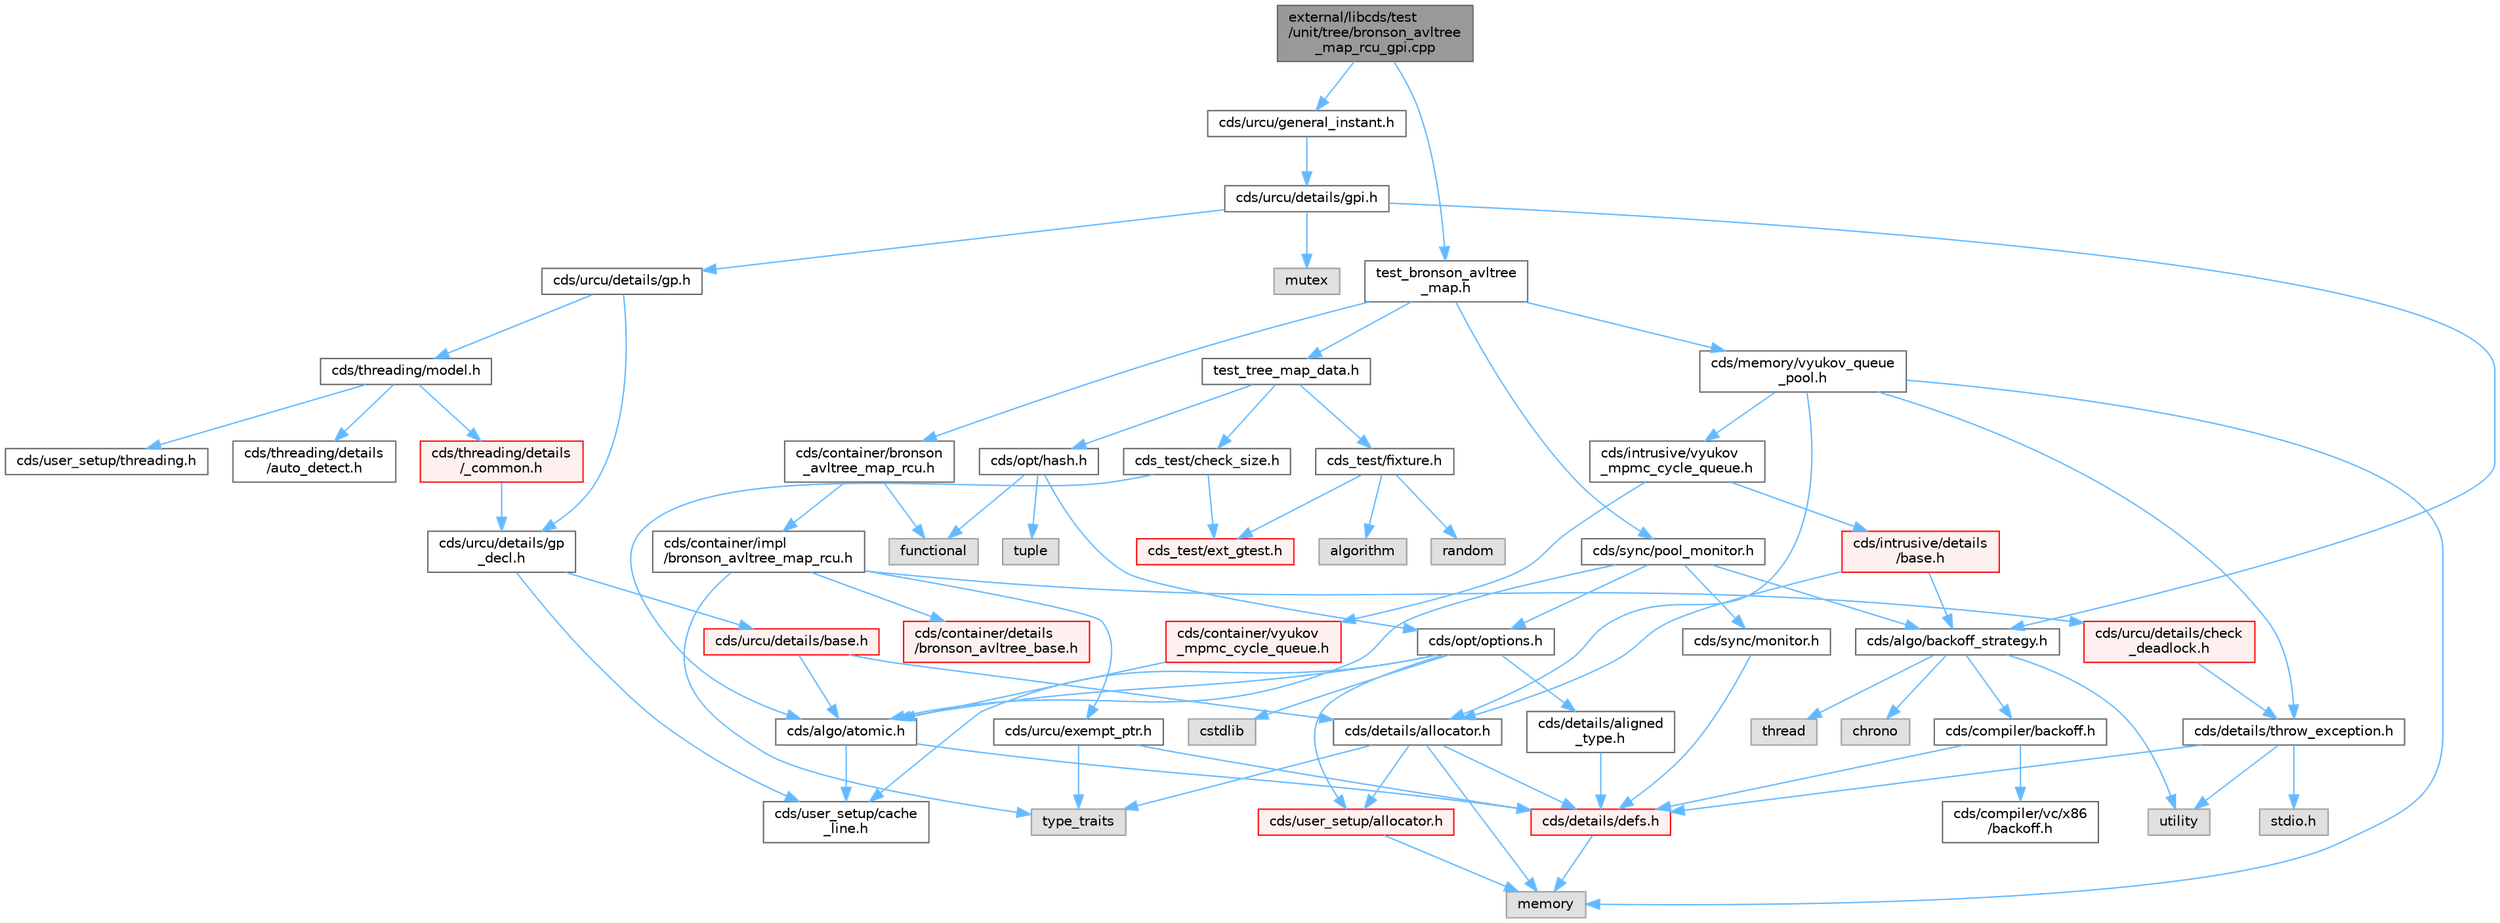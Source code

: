 digraph "external/libcds/test/unit/tree/bronson_avltree_map_rcu_gpi.cpp"
{
 // LATEX_PDF_SIZE
  bgcolor="transparent";
  edge [fontname=Helvetica,fontsize=10,labelfontname=Helvetica,labelfontsize=10];
  node [fontname=Helvetica,fontsize=10,shape=box,height=0.2,width=0.4];
  Node1 [id="Node000001",label="external/libcds/test\l/unit/tree/bronson_avltree\l_map_rcu_gpi.cpp",height=0.2,width=0.4,color="gray40", fillcolor="grey60", style="filled", fontcolor="black",tooltip=" "];
  Node1 -> Node2 [id="edge1_Node000001_Node000002",color="steelblue1",style="solid",tooltip=" "];
  Node2 [id="Node000002",label="cds/urcu/general_instant.h",height=0.2,width=0.4,color="grey40", fillcolor="white", style="filled",URL="$general__instant_8h.html",tooltip=" "];
  Node2 -> Node3 [id="edge2_Node000002_Node000003",color="steelblue1",style="solid",tooltip=" "];
  Node3 [id="Node000003",label="cds/urcu/details/gpi.h",height=0.2,width=0.4,color="grey40", fillcolor="white", style="filled",URL="$gpi_8h.html",tooltip=" "];
  Node3 -> Node4 [id="edge3_Node000003_Node000004",color="steelblue1",style="solid",tooltip=" "];
  Node4 [id="Node000004",label="mutex",height=0.2,width=0.4,color="grey60", fillcolor="#E0E0E0", style="filled",tooltip=" "];
  Node3 -> Node5 [id="edge4_Node000003_Node000005",color="steelblue1",style="solid",tooltip=" "];
  Node5 [id="Node000005",label="cds/urcu/details/gp.h",height=0.2,width=0.4,color="grey40", fillcolor="white", style="filled",URL="$gp_8h.html",tooltip=" "];
  Node5 -> Node6 [id="edge5_Node000005_Node000006",color="steelblue1",style="solid",tooltip=" "];
  Node6 [id="Node000006",label="cds/urcu/details/gp\l_decl.h",height=0.2,width=0.4,color="grey40", fillcolor="white", style="filled",URL="$gp__decl_8h.html",tooltip=" "];
  Node6 -> Node7 [id="edge6_Node000006_Node000007",color="steelblue1",style="solid",tooltip=" "];
  Node7 [id="Node000007",label="cds/urcu/details/base.h",height=0.2,width=0.4,color="red", fillcolor="#FFF0F0", style="filled",URL="$external_2libcds_2cds_2urcu_2details_2base_8h.html",tooltip=" "];
  Node7 -> Node8 [id="edge7_Node000007_Node000008",color="steelblue1",style="solid",tooltip=" "];
  Node8 [id="Node000008",label="cds/algo/atomic.h",height=0.2,width=0.4,color="grey40", fillcolor="white", style="filled",URL="$external_2libcds_2cds_2algo_2atomic_8h.html",tooltip=" "];
  Node8 -> Node9 [id="edge8_Node000008_Node000009",color="steelblue1",style="solid",tooltip=" "];
  Node9 [id="Node000009",label="cds/details/defs.h",height=0.2,width=0.4,color="red", fillcolor="#FFF0F0", style="filled",URL="$details_2defs_8h.html",tooltip=" "];
  Node9 -> Node17 [id="edge9_Node000009_Node000017",color="steelblue1",style="solid",tooltip=" "];
  Node17 [id="Node000017",label="memory",height=0.2,width=0.4,color="grey60", fillcolor="#E0E0E0", style="filled",tooltip=" "];
  Node8 -> Node22 [id="edge10_Node000008_Node000022",color="steelblue1",style="solid",tooltip=" "];
  Node22 [id="Node000022",label="cds/user_setup/cache\l_line.h",height=0.2,width=0.4,color="grey40", fillcolor="white", style="filled",URL="$cache__line_8h.html",tooltip="Cache-line size definition"];
  Node7 -> Node24 [id="edge11_Node000007_Node000024",color="steelblue1",style="solid",tooltip=" "];
  Node24 [id="Node000024",label="cds/details/allocator.h",height=0.2,width=0.4,color="grey40", fillcolor="white", style="filled",URL="$external_2libcds_2cds_2details_2allocator_8h.html",tooltip=" "];
  Node24 -> Node25 [id="edge12_Node000024_Node000025",color="steelblue1",style="solid",tooltip=" "];
  Node25 [id="Node000025",label="type_traits",height=0.2,width=0.4,color="grey60", fillcolor="#E0E0E0", style="filled",tooltip=" "];
  Node24 -> Node17 [id="edge13_Node000024_Node000017",color="steelblue1",style="solid",tooltip=" "];
  Node24 -> Node9 [id="edge14_Node000024_Node000009",color="steelblue1",style="solid",tooltip=" "];
  Node24 -> Node26 [id="edge15_Node000024_Node000026",color="steelblue1",style="solid",tooltip=" "];
  Node26 [id="Node000026",label="cds/user_setup/allocator.h",height=0.2,width=0.4,color="red", fillcolor="#FFF0F0", style="filled",URL="$external_2libcds_2cds_2user__setup_2allocator_8h.html",tooltip="Default implementation of allocator classes."];
  Node26 -> Node17 [id="edge16_Node000026_Node000017",color="steelblue1",style="solid",tooltip=" "];
  Node6 -> Node22 [id="edge17_Node000006_Node000022",color="steelblue1",style="solid",tooltip=" "];
  Node5 -> Node46 [id="edge18_Node000005_Node000046",color="steelblue1",style="solid",tooltip=" "];
  Node46 [id="Node000046",label="cds/threading/model.h",height=0.2,width=0.4,color="grey40", fillcolor="white", style="filled",URL="$model_8h.html",tooltip=" "];
  Node46 -> Node47 [id="edge19_Node000046_Node000047",color="steelblue1",style="solid",tooltip=" "];
  Node47 [id="Node000047",label="cds/threading/details\l/_common.h",height=0.2,width=0.4,color="red", fillcolor="#FFF0F0", style="filled",URL="$__common_8h.html",tooltip=" "];
  Node47 -> Node6 [id="edge20_Node000047_Node000006",color="steelblue1",style="solid",tooltip=" "];
  Node46 -> Node51 [id="edge21_Node000046_Node000051",color="steelblue1",style="solid",tooltip=" "];
  Node51 [id="Node000051",label="cds/user_setup/threading.h",height=0.2,width=0.4,color="grey40", fillcolor="white", style="filled",URL="$external_2libcds_2cds_2user__setup_2threading_8h.html",tooltip=" "];
  Node46 -> Node52 [id="edge22_Node000046_Node000052",color="steelblue1",style="solid",tooltip=" "];
  Node52 [id="Node000052",label="cds/threading/details\l/auto_detect.h",height=0.2,width=0.4,color="grey40", fillcolor="white", style="filled",URL="$auto__detect_8h.html",tooltip=" "];
  Node3 -> Node53 [id="edge23_Node000003_Node000053",color="steelblue1",style="solid",tooltip=" "];
  Node53 [id="Node000053",label="cds/algo/backoff_strategy.h",height=0.2,width=0.4,color="grey40", fillcolor="white", style="filled",URL="$backoff__strategy_8h.html",tooltip=" "];
  Node53 -> Node41 [id="edge24_Node000053_Node000041",color="steelblue1",style="solid",tooltip=" "];
  Node41 [id="Node000041",label="utility",height=0.2,width=0.4,color="grey60", fillcolor="#E0E0E0", style="filled",tooltip=" "];
  Node53 -> Node36 [id="edge25_Node000053_Node000036",color="steelblue1",style="solid",tooltip=" "];
  Node36 [id="Node000036",label="thread",height=0.2,width=0.4,color="grey60", fillcolor="#E0E0E0", style="filled",tooltip=" "];
  Node53 -> Node54 [id="edge26_Node000053_Node000054",color="steelblue1",style="solid",tooltip=" "];
  Node54 [id="Node000054",label="chrono",height=0.2,width=0.4,color="grey60", fillcolor="#E0E0E0", style="filled",tooltip=" "];
  Node53 -> Node55 [id="edge27_Node000053_Node000055",color="steelblue1",style="solid",tooltip=" "];
  Node55 [id="Node000055",label="cds/compiler/backoff.h",height=0.2,width=0.4,color="grey40", fillcolor="white", style="filled",URL="$backoff_8h.html",tooltip=" "];
  Node55 -> Node9 [id="edge28_Node000055_Node000009",color="steelblue1",style="solid",tooltip=" "];
  Node55 -> Node56 [id="edge29_Node000055_Node000056",color="steelblue1",style="solid",tooltip=" "];
  Node56 [id="Node000056",label="cds/compiler/vc/x86\l/backoff.h",height=0.2,width=0.4,color="grey40", fillcolor="white", style="filled",URL="$vc_2x86_2backoff_8h.html",tooltip=" "];
  Node1 -> Node57 [id="edge30_Node000001_Node000057",color="steelblue1",style="solid",tooltip=" "];
  Node57 [id="Node000057",label="test_bronson_avltree\l_map.h",height=0.2,width=0.4,color="grey40", fillcolor="white", style="filled",URL="$test__bronson__avltree__map_8h.html",tooltip=" "];
  Node57 -> Node58 [id="edge31_Node000057_Node000058",color="steelblue1",style="solid",tooltip=" "];
  Node58 [id="Node000058",label="test_tree_map_data.h",height=0.2,width=0.4,color="grey40", fillcolor="white", style="filled",URL="$test__tree__map__data_8h.html",tooltip=" "];
  Node58 -> Node59 [id="edge32_Node000058_Node000059",color="steelblue1",style="solid",tooltip=" "];
  Node59 [id="Node000059",label="cds_test/check_size.h",height=0.2,width=0.4,color="grey40", fillcolor="white", style="filled",URL="$check__size_8h.html",tooltip=" "];
  Node59 -> Node60 [id="edge33_Node000059_Node000060",color="steelblue1",style="solid",tooltip=" "];
  Node60 [id="Node000060",label="cds_test/ext_gtest.h",height=0.2,width=0.4,color="red", fillcolor="#FFF0F0", style="filled",URL="$ext__gtest_8h.html",tooltip=" "];
  Node59 -> Node8 [id="edge34_Node000059_Node000008",color="steelblue1",style="solid",tooltip=" "];
  Node58 -> Node62 [id="edge35_Node000058_Node000062",color="steelblue1",style="solid",tooltip=" "];
  Node62 [id="Node000062",label="cds_test/fixture.h",height=0.2,width=0.4,color="grey40", fillcolor="white", style="filled",URL="$fixture_8h.html",tooltip=" "];
  Node62 -> Node60 [id="edge36_Node000062_Node000060",color="steelblue1",style="solid",tooltip=" "];
  Node62 -> Node63 [id="edge37_Node000062_Node000063",color="steelblue1",style="solid",tooltip=" "];
  Node63 [id="Node000063",label="algorithm",height=0.2,width=0.4,color="grey60", fillcolor="#E0E0E0", style="filled",tooltip=" "];
  Node62 -> Node64 [id="edge38_Node000062_Node000064",color="steelblue1",style="solid",tooltip=" "];
  Node64 [id="Node000064",label="random",height=0.2,width=0.4,color="grey60", fillcolor="#E0E0E0", style="filled",tooltip=" "];
  Node58 -> Node65 [id="edge39_Node000058_Node000065",color="steelblue1",style="solid",tooltip=" "];
  Node65 [id="Node000065",label="cds/opt/hash.h",height=0.2,width=0.4,color="grey40", fillcolor="white", style="filled",URL="$external_2libcds_2cds_2opt_2hash_8h.html",tooltip=" "];
  Node65 -> Node66 [id="edge40_Node000065_Node000066",color="steelblue1",style="solid",tooltip=" "];
  Node66 [id="Node000066",label="tuple",height=0.2,width=0.4,color="grey60", fillcolor="#E0E0E0", style="filled",tooltip=" "];
  Node65 -> Node67 [id="edge41_Node000065_Node000067",color="steelblue1",style="solid",tooltip=" "];
  Node67 [id="Node000067",label="functional",height=0.2,width=0.4,color="grey60", fillcolor="#E0E0E0", style="filled",tooltip=" "];
  Node65 -> Node68 [id="edge42_Node000065_Node000068",color="steelblue1",style="solid",tooltip=" "];
  Node68 [id="Node000068",label="cds/opt/options.h",height=0.2,width=0.4,color="grey40", fillcolor="white", style="filled",URL="$opt_2options_8h.html",tooltip=" "];
  Node68 -> Node38 [id="edge43_Node000068_Node000038",color="steelblue1",style="solid",tooltip=" "];
  Node38 [id="Node000038",label="cstdlib",height=0.2,width=0.4,color="grey60", fillcolor="#E0E0E0", style="filled",tooltip=" "];
  Node68 -> Node69 [id="edge44_Node000068_Node000069",color="steelblue1",style="solid",tooltip=" "];
  Node69 [id="Node000069",label="cds/details/aligned\l_type.h",height=0.2,width=0.4,color="grey40", fillcolor="white", style="filled",URL="$aligned__type_8h.html",tooltip=" "];
  Node69 -> Node9 [id="edge45_Node000069_Node000009",color="steelblue1",style="solid",tooltip=" "];
  Node68 -> Node26 [id="edge46_Node000068_Node000026",color="steelblue1",style="solid",tooltip=" "];
  Node68 -> Node22 [id="edge47_Node000068_Node000022",color="steelblue1",style="solid",tooltip=" "];
  Node68 -> Node8 [id="edge48_Node000068_Node000008",color="steelblue1",style="solid",tooltip=" "];
  Node57 -> Node70 [id="edge49_Node000057_Node000070",color="steelblue1",style="solid",tooltip=" "];
  Node70 [id="Node000070",label="cds/container/bronson\l_avltree_map_rcu.h",height=0.2,width=0.4,color="grey40", fillcolor="white", style="filled",URL="$bronson__avltree__map__rcu_8h.html",tooltip=" "];
  Node70 -> Node67 [id="edge50_Node000070_Node000067",color="steelblue1",style="solid",tooltip=" "];
  Node70 -> Node71 [id="edge51_Node000070_Node000071",color="steelblue1",style="solid",tooltip=" "];
  Node71 [id="Node000071",label="cds/container/impl\l/bronson_avltree_map_rcu.h",height=0.2,width=0.4,color="grey40", fillcolor="white", style="filled",URL="$impl_2bronson__avltree__map__rcu_8h.html",tooltip=" "];
  Node71 -> Node25 [id="edge52_Node000071_Node000025",color="steelblue1",style="solid",tooltip=" "];
  Node71 -> Node72 [id="edge53_Node000071_Node000072",color="steelblue1",style="solid",tooltip=" "];
  Node72 [id="Node000072",label="cds/container/details\l/bronson_avltree_base.h",height=0.2,width=0.4,color="red", fillcolor="#FFF0F0", style="filled",URL="$bronson__avltree__base_8h.html",tooltip=" "];
  Node71 -> Node82 [id="edge54_Node000071_Node000082",color="steelblue1",style="solid",tooltip=" "];
  Node82 [id="Node000082",label="cds/urcu/details/check\l_deadlock.h",height=0.2,width=0.4,color="red", fillcolor="#FFF0F0", style="filled",URL="$check__deadlock_8h.html",tooltip=" "];
  Node82 -> Node39 [id="edge55_Node000082_Node000039",color="steelblue1",style="solid",tooltip=" "];
  Node39 [id="Node000039",label="cds/details/throw_exception.h",height=0.2,width=0.4,color="grey40", fillcolor="white", style="filled",URL="$throw__exception_8h.html",tooltip=" "];
  Node39 -> Node9 [id="edge56_Node000039_Node000009",color="steelblue1",style="solid",tooltip=" "];
  Node39 -> Node40 [id="edge57_Node000039_Node000040",color="steelblue1",style="solid",tooltip=" "];
  Node40 [id="Node000040",label="stdio.h",height=0.2,width=0.4,color="grey60", fillcolor="#E0E0E0", style="filled",tooltip=" "];
  Node39 -> Node41 [id="edge58_Node000039_Node000041",color="steelblue1",style="solid",tooltip=" "];
  Node71 -> Node83 [id="edge59_Node000071_Node000083",color="steelblue1",style="solid",tooltip=" "];
  Node83 [id="Node000083",label="cds/urcu/exempt_ptr.h",height=0.2,width=0.4,color="grey40", fillcolor="white", style="filled",URL="$exempt__ptr_8h.html",tooltip=" "];
  Node83 -> Node25 [id="edge60_Node000083_Node000025",color="steelblue1",style="solid",tooltip=" "];
  Node83 -> Node9 [id="edge61_Node000083_Node000009",color="steelblue1",style="solid",tooltip=" "];
  Node57 -> Node84 [id="edge62_Node000057_Node000084",color="steelblue1",style="solid",tooltip=" "];
  Node84 [id="Node000084",label="cds/sync/pool_monitor.h",height=0.2,width=0.4,color="grey40", fillcolor="white", style="filled",URL="$pool__monitor_8h.html",tooltip=" "];
  Node84 -> Node81 [id="edge63_Node000084_Node000081",color="steelblue1",style="solid",tooltip=" "];
  Node81 [id="Node000081",label="cds/sync/monitor.h",height=0.2,width=0.4,color="grey40", fillcolor="white", style="filled",URL="$monitor_8h.html",tooltip=" "];
  Node81 -> Node9 [id="edge64_Node000081_Node000009",color="steelblue1",style="solid",tooltip=" "];
  Node84 -> Node8 [id="edge65_Node000084_Node000008",color="steelblue1",style="solid",tooltip=" "];
  Node84 -> Node53 [id="edge66_Node000084_Node000053",color="steelblue1",style="solid",tooltip=" "];
  Node84 -> Node68 [id="edge67_Node000084_Node000068",color="steelblue1",style="solid",tooltip=" "];
  Node57 -> Node85 [id="edge68_Node000057_Node000085",color="steelblue1",style="solid",tooltip=" "];
  Node85 [id="Node000085",label="cds/memory/vyukov_queue\l_pool.h",height=0.2,width=0.4,color="grey40", fillcolor="white", style="filled",URL="$vyukov__queue__pool_8h.html",tooltip=" "];
  Node85 -> Node24 [id="edge69_Node000085_Node000024",color="steelblue1",style="solid",tooltip=" "];
  Node85 -> Node86 [id="edge70_Node000085_Node000086",color="steelblue1",style="solid",tooltip=" "];
  Node86 [id="Node000086",label="cds/intrusive/vyukov\l_mpmc_cycle_queue.h",height=0.2,width=0.4,color="grey40", fillcolor="white", style="filled",URL="$intrusive_2vyukov__mpmc__cycle__queue_8h.html",tooltip=" "];
  Node86 -> Node74 [id="edge71_Node000086_Node000074",color="steelblue1",style="solid",tooltip=" "];
  Node74 [id="Node000074",label="cds/intrusive/details\l/base.h",height=0.2,width=0.4,color="red", fillcolor="#FFF0F0", style="filled",URL="$external_2libcds_2cds_2intrusive_2details_2base_8h.html",tooltip=" "];
  Node74 -> Node24 [id="edge72_Node000074_Node000024",color="steelblue1",style="solid",tooltip=" "];
  Node74 -> Node53 [id="edge73_Node000074_Node000053",color="steelblue1",style="solid",tooltip=" "];
  Node86 -> Node87 [id="edge74_Node000086_Node000087",color="steelblue1",style="solid",tooltip=" "];
  Node87 [id="Node000087",label="cds/container/vyukov\l_mpmc_cycle_queue.h",height=0.2,width=0.4,color="red", fillcolor="#FFF0F0", style="filled",URL="$container_2vyukov__mpmc__cycle__queue_8h.html",tooltip=" "];
  Node87 -> Node8 [id="edge75_Node000087_Node000008",color="steelblue1",style="solid",tooltip=" "];
  Node85 -> Node39 [id="edge76_Node000085_Node000039",color="steelblue1",style="solid",tooltip=" "];
  Node85 -> Node17 [id="edge77_Node000085_Node000017",color="steelblue1",style="solid",tooltip=" "];
}
